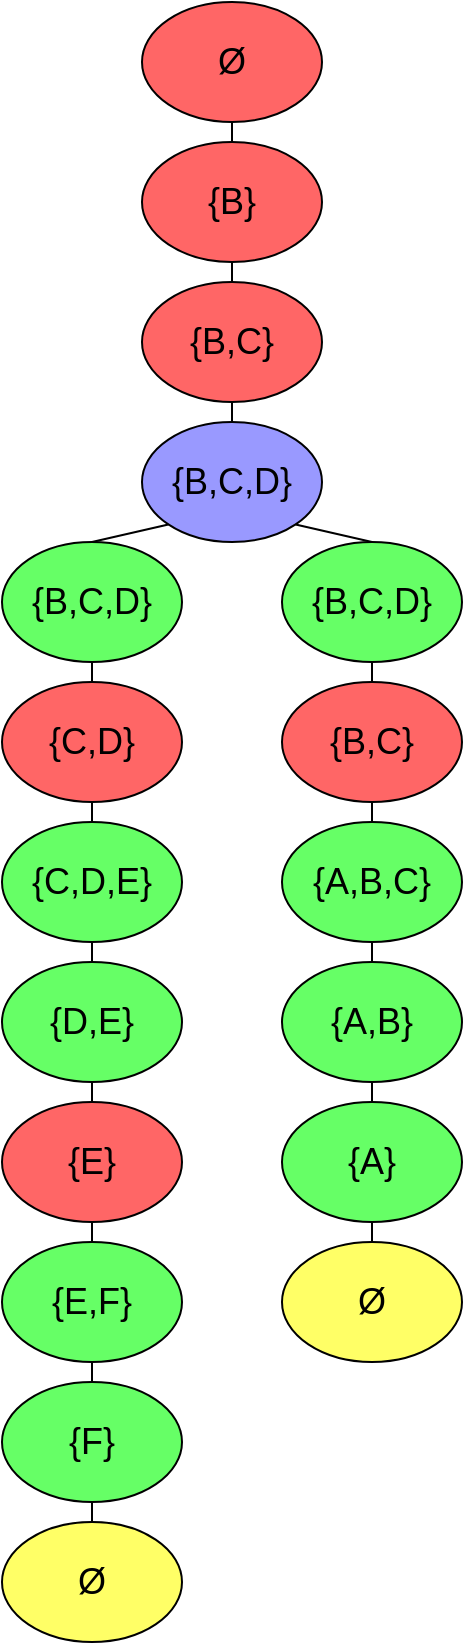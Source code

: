 <mxfile version="12.9.6" type="device"><diagram id="z9pdMVsicejt_vyfTov0" name="Page-1"><mxGraphModel dx="1038" dy="1675" grid="1" gridSize="10" guides="1" tooltips="1" connect="1" arrows="1" fold="1" page="1" pageScale="1" pageWidth="850" pageHeight="1100" math="0" shadow="0"><root><mxCell id="0"/><mxCell id="1" parent="0"/><mxCell id="kA6z4LmYIXWus4ZtYgai-14" value="&lt;font style=&quot;font-size: 18px&quot;&gt;{B,C,D}&lt;br&gt;&lt;/font&gt;" style="ellipse;whiteSpace=wrap;html=1;fillColor=#9999FF;" parent="1" vertex="1"><mxGeometry x="340" y="90" width="90" height="60" as="geometry"/></mxCell><mxCell id="kA6z4LmYIXWus4ZtYgai-22" value="&lt;font style=&quot;font-size: 18px&quot;&gt;Ø&lt;/font&gt;" style="ellipse;whiteSpace=wrap;html=1;fillColor=#FF6666;" parent="1" vertex="1"><mxGeometry x="340" y="-120" width="90" height="60" as="geometry"/></mxCell><mxCell id="kA6z4LmYIXWus4ZtYgai-23" value="&lt;font style=&quot;font-size: 18px&quot;&gt;{B}&lt;br&gt;&lt;/font&gt;" style="ellipse;whiteSpace=wrap;html=1;fillColor=#FF6666;" parent="1" vertex="1"><mxGeometry x="340" y="-50" width="90" height="60" as="geometry"/></mxCell><mxCell id="kA6z4LmYIXWus4ZtYgai-24" value="&lt;font style=&quot;font-size: 18px&quot;&gt;{B,C}&lt;br&gt;&lt;/font&gt;" style="ellipse;whiteSpace=wrap;html=1;fillColor=#FF6666;" parent="1" vertex="1"><mxGeometry x="340" y="20" width="90" height="60" as="geometry"/></mxCell><mxCell id="kA6z4LmYIXWus4ZtYgai-26" value="&lt;font style=&quot;font-size: 18px&quot;&gt;{A,B,C}&lt;br&gt;&lt;/font&gt;" style="ellipse;whiteSpace=wrap;html=1;fillColor=#66FF66;" parent="1" vertex="1"><mxGeometry x="410" y="290" width="90" height="60" as="geometry"/></mxCell><mxCell id="kA6z4LmYIXWus4ZtYgai-27" value="&lt;font style=&quot;font-size: 18px&quot;&gt;{A,B}&lt;br&gt;&lt;/font&gt;" style="ellipse;whiteSpace=wrap;html=1;fillColor=#66FF66;" parent="1" vertex="1"><mxGeometry x="410" y="360" width="90" height="60" as="geometry"/></mxCell><mxCell id="kA6z4LmYIXWus4ZtYgai-28" value="&lt;font style=&quot;font-size: 18px&quot;&gt;{A}&lt;br&gt;&lt;/font&gt;" style="ellipse;whiteSpace=wrap;html=1;fillColor=#66FF66;" parent="1" vertex="1"><mxGeometry x="410" y="430" width="90" height="60" as="geometry"/></mxCell><mxCell id="kA6z4LmYIXWus4ZtYgai-29" value="&lt;font style=&quot;font-size: 18px&quot;&gt;Ø&lt;/font&gt;" style="ellipse;whiteSpace=wrap;html=1;fillColor=#FFFF66;" parent="1" vertex="1"><mxGeometry x="410" y="500" width="90" height="60" as="geometry"/></mxCell><mxCell id="kA6z4LmYIXWus4ZtYgai-30" value="&lt;font style=&quot;font-size: 18px&quot;&gt;{B,C,D}&lt;br&gt;&lt;/font&gt;" style="ellipse;whiteSpace=wrap;html=1;fillColor=#66FF66;" parent="1" vertex="1"><mxGeometry x="410" y="150" width="90" height="60" as="geometry"/></mxCell><mxCell id="kA6z4LmYIXWus4ZtYgai-31" value="&lt;font style=&quot;font-size: 18px&quot;&gt;{C,D}&lt;br&gt;&lt;/font&gt;" style="ellipse;whiteSpace=wrap;html=1;fillColor=#FF6666;" parent="1" vertex="1"><mxGeometry x="270" y="220" width="90" height="60" as="geometry"/></mxCell><mxCell id="kA6z4LmYIXWus4ZtYgai-32" value="&lt;font style=&quot;font-size: 18px&quot;&gt;{B,C,D}&lt;br&gt;&lt;/font&gt;" style="ellipse;whiteSpace=wrap;html=1;fillColor=#66FF66;" parent="1" vertex="1"><mxGeometry x="270" y="150" width="90" height="60" as="geometry"/></mxCell><mxCell id="kA6z4LmYIXWus4ZtYgai-33" value="&lt;font style=&quot;font-size: 18px&quot;&gt;{C,D,E}&lt;br&gt;&lt;/font&gt;" style="ellipse;whiteSpace=wrap;html=1;fillColor=#66FF66;" parent="1" vertex="1"><mxGeometry x="270" y="290" width="90" height="60" as="geometry"/></mxCell><mxCell id="kA6z4LmYIXWus4ZtYgai-34" value="&lt;font style=&quot;font-size: 18px&quot;&gt;{D,E}&lt;br&gt;&lt;/font&gt;" style="ellipse;whiteSpace=wrap;html=1;fillColor=#66FF66;" parent="1" vertex="1"><mxGeometry x="270" y="360" width="90" height="60" as="geometry"/></mxCell><mxCell id="kA6z4LmYIXWus4ZtYgai-35" value="&lt;font style=&quot;font-size: 18px&quot;&gt;{E,F}&lt;br&gt;&lt;/font&gt;" style="ellipse;whiteSpace=wrap;html=1;fillColor=#66FF66;" parent="1" vertex="1"><mxGeometry x="270" y="500" width="90" height="60" as="geometry"/></mxCell><mxCell id="kA6z4LmYIXWus4ZtYgai-36" value="&lt;font style=&quot;font-size: 18px&quot;&gt;{E}&lt;br&gt;&lt;/font&gt;" style="ellipse;whiteSpace=wrap;html=1;fillColor=#FF6666;" parent="1" vertex="1"><mxGeometry x="270" y="430" width="90" height="60" as="geometry"/></mxCell><mxCell id="kA6z4LmYIXWus4ZtYgai-37" value="&lt;font style=&quot;font-size: 18px&quot;&gt;{F}&lt;br&gt;&lt;/font&gt;" style="ellipse;whiteSpace=wrap;html=1;fillColor=#66FF66;" parent="1" vertex="1"><mxGeometry x="270" y="570" width="90" height="60" as="geometry"/></mxCell><mxCell id="kA6z4LmYIXWus4ZtYgai-38" value="&lt;font style=&quot;font-size: 18px&quot;&gt;Ø&lt;/font&gt;" style="ellipse;whiteSpace=wrap;html=1;fillColor=#FFFF66;" parent="1" vertex="1"><mxGeometry x="270" y="640" width="90" height="60" as="geometry"/></mxCell><mxCell id="kA6z4LmYIXWus4ZtYgai-40" value="" style="endArrow=none;html=1;entryX=0.5;entryY=1;entryDx=0;entryDy=0;exitX=0.5;exitY=0;exitDx=0;exitDy=0;" parent="1" source="kA6z4LmYIXWus4ZtYgai-37" target="kA6z4LmYIXWus4ZtYgai-35" edge="1"><mxGeometry width="50" height="50" relative="1" as="geometry"><mxPoint x="210" y="810" as="sourcePoint"/><mxPoint x="260" y="760" as="targetPoint"/></mxGeometry></mxCell><mxCell id="kA6z4LmYIXWus4ZtYgai-41" value="" style="endArrow=none;html=1;entryX=0.5;entryY=0;entryDx=0;entryDy=0;exitX=0.5;exitY=1;exitDx=0;exitDy=0;" parent="1" source="kA6z4LmYIXWus4ZtYgai-36" target="kA6z4LmYIXWus4ZtYgai-35" edge="1"><mxGeometry width="50" height="50" relative="1" as="geometry"><mxPoint x="380" y="730" as="sourcePoint"/><mxPoint x="430" y="680" as="targetPoint"/></mxGeometry></mxCell><mxCell id="kA6z4LmYIXWus4ZtYgai-42" value="" style="endArrow=none;html=1;exitX=0.5;exitY=1;exitDx=0;exitDy=0;entryX=0.5;entryY=0;entryDx=0;entryDy=0;" parent="1" source="kA6z4LmYIXWus4ZtYgai-37" target="kA6z4LmYIXWus4ZtYgai-38" edge="1"><mxGeometry width="50" height="50" relative="1" as="geometry"><mxPoint x="290" y="780" as="sourcePoint"/><mxPoint x="340" y="730" as="targetPoint"/></mxGeometry></mxCell><mxCell id="kA6z4LmYIXWus4ZtYgai-43" value="" style="endArrow=none;html=1;exitX=0.5;exitY=0;exitDx=0;exitDy=0;entryX=0.5;entryY=1;entryDx=0;entryDy=0;" parent="1" source="kA6z4LmYIXWus4ZtYgai-36" target="kA6z4LmYIXWus4ZtYgai-34" edge="1"><mxGeometry width="50" height="50" relative="1" as="geometry"><mxPoint x="310" y="720" as="sourcePoint"/><mxPoint x="360" y="670" as="targetPoint"/></mxGeometry></mxCell><mxCell id="kA6z4LmYIXWus4ZtYgai-45" value="" style="endArrow=none;html=1;exitX=0.5;exitY=0;exitDx=0;exitDy=0;entryX=0.5;entryY=1;entryDx=0;entryDy=0;" parent="1" source="kA6z4LmYIXWus4ZtYgai-34" target="kA6z4LmYIXWus4ZtYgai-33" edge="1"><mxGeometry width="50" height="50" relative="1" as="geometry"><mxPoint x="280" y="640" as="sourcePoint"/><mxPoint x="300" y="640" as="targetPoint"/></mxGeometry></mxCell><mxCell id="kA6z4LmYIXWus4ZtYgai-46" value="" style="endArrow=none;html=1;exitX=0.5;exitY=0;exitDx=0;exitDy=0;entryX=0.5;entryY=1;entryDx=0;entryDy=0;" parent="1" source="kA6z4LmYIXWus4ZtYgai-33" target="kA6z4LmYIXWus4ZtYgai-31" edge="1"><mxGeometry width="50" height="50" relative="1" as="geometry"><mxPoint x="290" y="650" as="sourcePoint"/><mxPoint x="310" y="650" as="targetPoint"/></mxGeometry></mxCell><mxCell id="kA6z4LmYIXWus4ZtYgai-47" value="" style="endArrow=none;html=1;exitX=0.5;exitY=1;exitDx=0;exitDy=0;entryX=0.5;entryY=0;entryDx=0;entryDy=0;" parent="1" source="kA6z4LmYIXWus4ZtYgai-32" target="kA6z4LmYIXWus4ZtYgai-31" edge="1"><mxGeometry width="50" height="50" relative="1" as="geometry"><mxPoint x="300" y="660" as="sourcePoint"/><mxPoint x="320" y="660" as="targetPoint"/></mxGeometry></mxCell><mxCell id="kA6z4LmYIXWus4ZtYgai-49" value="" style="endArrow=none;html=1;exitX=0.5;exitY=0;exitDx=0;exitDy=0;entryX=1;entryY=1;entryDx=0;entryDy=0;" parent="1" source="kA6z4LmYIXWus4ZtYgai-30" target="kA6z4LmYIXWus4ZtYgai-14" edge="1"><mxGeometry width="50" height="50" relative="1" as="geometry"><mxPoint x="305" y="530" as="sourcePoint"/><mxPoint x="325" y="530" as="targetPoint"/></mxGeometry></mxCell><mxCell id="kA6z4LmYIXWus4ZtYgai-50" value="" style="endArrow=none;html=1;exitX=0.5;exitY=1;exitDx=0;exitDy=0;entryX=0.5;entryY=0;entryDx=0;entryDy=0;" parent="1" source="kA6z4LmYIXWus4ZtYgai-24" target="kA6z4LmYIXWus4ZtYgai-14" edge="1"><mxGeometry width="50" height="50" relative="1" as="geometry"><mxPoint x="290" y="390" as="sourcePoint"/><mxPoint x="310" y="390" as="targetPoint"/></mxGeometry></mxCell><mxCell id="kA6z4LmYIXWus4ZtYgai-51" value="" style="endArrow=none;html=1;exitX=0.5;exitY=1;exitDx=0;exitDy=0;entryX=0.5;entryY=0;entryDx=0;entryDy=0;" parent="1" source="kA6z4LmYIXWus4ZtYgai-23" target="kA6z4LmYIXWus4ZtYgai-24" edge="1"><mxGeometry width="50" height="50" relative="1" as="geometry"><mxPoint x="300" y="400" as="sourcePoint"/><mxPoint x="320" y="400" as="targetPoint"/></mxGeometry></mxCell><mxCell id="kA6z4LmYIXWus4ZtYgai-52" value="" style="endArrow=none;html=1;exitX=0.5;exitY=1;exitDx=0;exitDy=0;entryX=0.5;entryY=0;entryDx=0;entryDy=0;" parent="1" source="kA6z4LmYIXWus4ZtYgai-22" target="kA6z4LmYIXWus4ZtYgai-23" edge="1"><mxGeometry width="50" height="50" relative="1" as="geometry"><mxPoint x="310" y="410" as="sourcePoint"/><mxPoint x="330" y="410" as="targetPoint"/></mxGeometry></mxCell><mxCell id="kA6z4LmYIXWus4ZtYgai-53" value="" style="endArrow=none;html=1;exitX=0.5;exitY=1;exitDx=0;exitDy=0;entryX=0.5;entryY=0;entryDx=0;entryDy=0;" parent="1" source="kA6z4LmYIXWus4ZtYgai-28" target="kA6z4LmYIXWus4ZtYgai-29" edge="1"><mxGeometry width="50" height="50" relative="1" as="geometry"><mxPoint x="35" y="560" as="sourcePoint"/><mxPoint x="55" y="560" as="targetPoint"/></mxGeometry></mxCell><mxCell id="kA6z4LmYIXWus4ZtYgai-54" value="" style="endArrow=none;html=1;exitX=0.5;exitY=1;exitDx=0;exitDy=0;entryX=0.5;entryY=0;entryDx=0;entryDy=0;" parent="1" source="kA6z4LmYIXWus4ZtYgai-27" target="kA6z4LmYIXWus4ZtYgai-28" edge="1"><mxGeometry width="50" height="50" relative="1" as="geometry"><mxPoint x="45" y="570" as="sourcePoint"/><mxPoint x="65" y="570" as="targetPoint"/></mxGeometry></mxCell><mxCell id="kA6z4LmYIXWus4ZtYgai-57" value="" style="endArrow=none;html=1;exitX=0.5;exitY=1;exitDx=0;exitDy=0;entryX=0.5;entryY=0;entryDx=0;entryDy=0;" parent="1" source="kA6z4LmYIXWus4ZtYgai-30" target="kA6z4LmYIXWus4ZtYgai-25" edge="1"><mxGeometry width="50" height="50" relative="1" as="geometry"><mxPoint x="385" y="610" as="sourcePoint"/><mxPoint x="405" y="610" as="targetPoint"/></mxGeometry></mxCell><mxCell id="kA6z4LmYIXWus4ZtYgai-25" value="&lt;font style=&quot;font-size: 18px&quot;&gt;{B,C}&lt;br&gt;&lt;/font&gt;" style="ellipse;whiteSpace=wrap;html=1;fillColor=#FF6666;" parent="1" vertex="1"><mxGeometry x="410" y="220" width="90" height="60" as="geometry"/></mxCell><mxCell id="jYAcO0kfA1NtBBTv0-CJ-4" value="" style="endArrow=none;html=1;entryX=0.5;entryY=1;entryDx=0;entryDy=0;exitX=0.5;exitY=0;exitDx=0;exitDy=0;" parent="1" source="kA6z4LmYIXWus4ZtYgai-26" target="kA6z4LmYIXWus4ZtYgai-25" edge="1"><mxGeometry width="50" height="50" relative="1" as="geometry"><mxPoint x="390" y="280" as="sourcePoint"/><mxPoint x="440" y="230" as="targetPoint"/></mxGeometry></mxCell><mxCell id="jYAcO0kfA1NtBBTv0-CJ-6" value="" style="endArrow=none;html=1;entryX=0.5;entryY=1;entryDx=0;entryDy=0;exitX=0.5;exitY=0;exitDx=0;exitDy=0;" parent="1" source="kA6z4LmYIXWus4ZtYgai-27" target="kA6z4LmYIXWus4ZtYgai-26" edge="1"><mxGeometry width="50" height="50" relative="1" as="geometry"><mxPoint x="465" y="300.0" as="sourcePoint"/><mxPoint x="465" y="290.0" as="targetPoint"/></mxGeometry></mxCell><mxCell id="jYAcO0kfA1NtBBTv0-CJ-7" value="" style="endArrow=none;html=1;exitX=0.5;exitY=0;exitDx=0;exitDy=0;entryX=0;entryY=1;entryDx=0;entryDy=0;" parent="1" source="kA6z4LmYIXWus4ZtYgai-32" target="kA6z4LmYIXWus4ZtYgai-14" edge="1"><mxGeometry width="50" height="50" relative="1" as="geometry"><mxPoint x="465" y="160" as="sourcePoint"/><mxPoint x="426.735" y="151.269" as="targetPoint"/></mxGeometry></mxCell></root></mxGraphModel></diagram></mxfile>